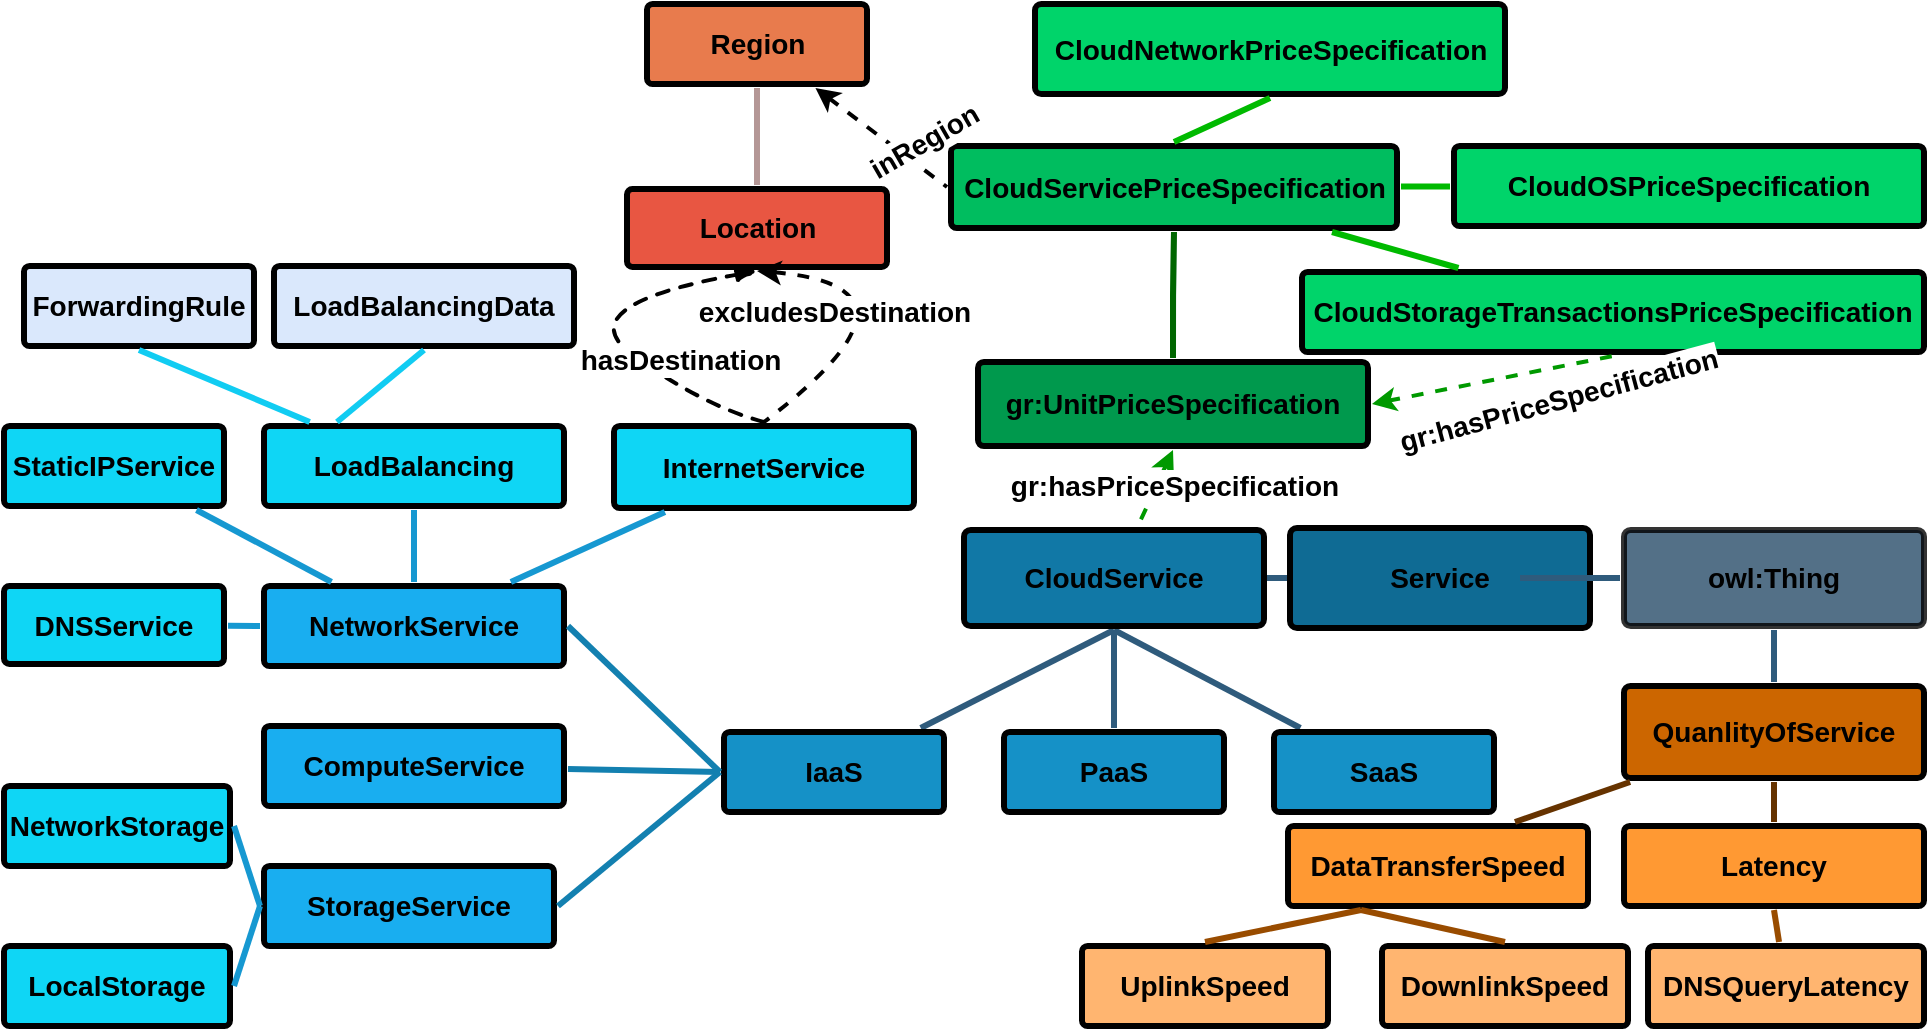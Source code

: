 <mxfile version="10.6.0" type="github"><diagram id="6a731a19-8d31-9384-78a2-239565b7b9f0" name="Page-1"><mxGraphModel dx="1378" dy="706" grid="1" gridSize="10" guides="1" tooltips="1" connect="1" arrows="1" fold="1" page="1" pageScale="1" pageWidth="1169" pageHeight="827" background="#ffffff" math="0" shadow="0"><root><mxCell id="0"/><mxCell id="1" parent="0"/><mxCell id="ms14fVQaWxtQWSle1kQn-1782" value="" style="edgeStyle=orthogonalEdgeStyle;rounded=0;orthogonalLoop=1;jettySize=auto;html=1;strokeWidth=3;strokeColor=#2F5B7C;endArrow=none;endFill=0;fontSize=14;fontStyle=1;fontColor=#000000;" parent="1" source="1749" target="ms14fVQaWxtQWSle1kQn-1780" edge="1"><mxGeometry relative="1" as="geometry"/></mxCell><mxCell id="1749" value="&lt;span style=&quot;font-size: 14px;&quot;&gt;Service&lt;/span&gt;" style="rounded=1;whiteSpace=wrap;html=1;shadow=0;labelBackgroundColor=none;strokeColor=#000000;strokeWidth=3;fillColor=#0F6B94;fontFamily=Helvetica;fontSize=14;fontColor=#000000;align=center;fontStyle=1;spacing=5;arcSize=7;perimeterSpacing=2;gradientColor=none;" parent="1" vertex="1"><mxGeometry x="654" y="272" width="150" height="50" as="geometry"/></mxCell><mxCell id="FsoG-N7MKdqPWlVFcKO2-1844" value="&lt;span style=&quot;font-size: 14px;&quot;&gt;owl:Thing&lt;/span&gt;" style="rounded=1;whiteSpace=wrap;html=1;shadow=0;labelBackgroundColor=none;strokeColor=#000000;strokeWidth=3;fillColor=#284D69;fontFamily=Helvetica;fontSize=14;fontColor=#000000;align=center;fontStyle=1;spacing=5;arcSize=7;perimeterSpacing=2;opacity=80;" parent="1" vertex="1"><mxGeometry x="821" y="273" width="150" height="48" as="geometry"/></mxCell><mxCell id="1757" value="" style="edgeStyle=none;rounded=0;jumpStyle=none;html=1;shadow=0;labelBackgroundColor=none;startArrow=none;startFill=0;endArrow=none;endFill=0;jettySize=auto;orthogonalLoop=1;strokeColor=#2F5B7C;strokeWidth=3;fontFamily=Helvetica;fontSize=14;fontColor=#000000;spacing=5;exitX=0.5;exitY=1;exitDx=0;exitDy=0;fontStyle=1" parent="1" source="ms14fVQaWxtQWSle1kQn-1780" target="1763" edge="1"><mxGeometry relative="1" as="geometry"><mxPoint x="581" y="341" as="sourcePoint"/></mxGeometry></mxCell><mxCell id="1758" value="" style="edgeStyle=none;rounded=0;jumpStyle=none;html=1;shadow=0;labelBackgroundColor=none;startArrow=none;startFill=0;endArrow=none;endFill=0;jettySize=auto;orthogonalLoop=1;strokeColor=#2F5B7C;strokeWidth=3;fontFamily=Helvetica;fontSize=14;fontColor=#000000;spacing=5;entryX=0.5;entryY=0;entryDx=0;entryDy=0;fontStyle=1" parent="1" source="ms14fVQaWxtQWSle1kQn-1780" target="FsoG-N7MKdqPWlVFcKO2-1854" edge="1"><mxGeometry relative="1" as="geometry"><mxPoint x="564.892" y="369" as="targetPoint"/></mxGeometry></mxCell><mxCell id="1759" value="" style="edgeStyle=none;rounded=0;jumpStyle=none;html=1;shadow=0;labelBackgroundColor=none;startArrow=none;startFill=0;endArrow=none;endFill=0;jettySize=auto;orthogonalLoop=1;strokeColor=#2F5B7C;strokeWidth=3;fontFamily=Helvetica;fontSize=14;fontColor=#000000;spacing=5;exitX=0.5;exitY=1;exitDx=0;exitDy=0;fontStyle=1" parent="1" source="ms14fVQaWxtQWSle1kQn-1780" target="FsoG-N7MKdqPWlVFcKO2-1853" edge="1"><mxGeometry relative="1" as="geometry"><mxPoint x="643.192" y="369" as="targetPoint"/></mxGeometry></mxCell><mxCell id="1760" value="NetworkService" style="rounded=1;whiteSpace=wrap;html=1;shadow=0;labelBackgroundColor=none;strokeColor=#000000;strokeWidth=3;fillColor=#19AEF0;fontFamily=Helvetica;fontSize=14;fontColor=#000000;align=center;spacing=5;fontStyle=1;arcSize=7;perimeterSpacing=2;comic=0;glass=0;" parent="1" vertex="1"><mxGeometry x="141" y="301" width="150" height="40" as="geometry"/></mxCell><mxCell id="1763" value="IaaS" style="rounded=1;whiteSpace=wrap;html=1;shadow=0;labelBackgroundColor=none;strokeColor=#000000;strokeWidth=3;fillColor=#1591C7;fontFamily=Helvetica;fontSize=14;fontColor=#000000;align=center;spacing=5;arcSize=7;perimeterSpacing=2;fontStyle=1" parent="1" vertex="1"><mxGeometry x="371" y="374" width="110" height="40" as="geometry"/></mxCell><mxCell id="ms14fVQaWxtQWSle1kQn-1780" value="&lt;span style=&quot;font-size: 14px;&quot;&gt;CloudService&lt;/span&gt;" style="rounded=1;whiteSpace=wrap;html=1;shadow=0;labelBackgroundColor=none;strokeColor=#000000;strokeWidth=3;fillColor=#1178A6;fontFamily=Helvetica;fontSize=14;fontColor=#000000;align=center;spacing=5;fontStyle=1;arcSize=7;perimeterSpacing=2;comic=0;glass=0;" parent="1" vertex="1"><mxGeometry x="491" y="273" width="150" height="48" as="geometry"/></mxCell><mxCell id="FsoG-N7MKdqPWlVFcKO2-1780" value="StorageService&lt;br style=&quot;font-size: 14px;&quot;&gt;" style="rounded=1;whiteSpace=wrap;html=1;shadow=0;labelBackgroundColor=none;strokeColor=#000000;strokeWidth=3;fillColor=#19AEF0;fontFamily=Helvetica;fontSize=14;fontColor=#000000;align=center;spacing=5;fontStyle=1;arcSize=7;perimeterSpacing=2;comic=0;glass=0;" parent="1" vertex="1"><mxGeometry x="141" y="441" width="145" height="40" as="geometry"/></mxCell><mxCell id="FsoG-N7MKdqPWlVFcKO2-1781" value="&lt;span style=&quot;font-size: 14px;&quot;&gt;ComputeService&lt;/span&gt;" style="rounded=1;whiteSpace=wrap;html=1;shadow=0;labelBackgroundColor=none;strokeColor=#000000;strokeWidth=3;fillColor=#19AEF0;fontFamily=Helvetica;fontSize=14;fontColor=#000000;align=center;spacing=5;fontStyle=1;arcSize=7;perimeterSpacing=2;comic=0;glass=0;" parent="1" vertex="1"><mxGeometry x="141" y="371" width="150" height="40" as="geometry"/></mxCell><mxCell id="FsoG-N7MKdqPWlVFcKO2-1782" value="LoadBalancing" style="rounded=1;whiteSpace=wrap;html=1;shadow=0;labelBackgroundColor=none;strokeColor=#000000;strokeWidth=3;fillColor=#0FD6F5;fontFamily=Helvetica;fontSize=14;fontColor=#000000;align=center;spacing=5;fontStyle=1;arcSize=7;perimeterSpacing=2;comic=0;glass=0;imageHeight=24;" parent="1" vertex="1"><mxGeometry x="141" y="221" width="150" height="40" as="geometry"/></mxCell><mxCell id="FsoG-N7MKdqPWlVFcKO2-1787" value="ForwardingRule" style="rounded=1;whiteSpace=wrap;html=1;shadow=0;labelBackgroundColor=none;strokeColor=#000000;strokeWidth=3;fillColor=#dae8fc;fontFamily=Helvetica;fontSize=14;align=center;spacing=5;fontStyle=1;arcSize=7;perimeterSpacing=2;comic=0;glass=0;fontColor=#000000;" parent="1" vertex="1"><mxGeometry x="21" y="141" width="115" height="40" as="geometry"/></mxCell><mxCell id="FsoG-N7MKdqPWlVFcKO2-1783" value="StaticIPService" style="rounded=1;whiteSpace=wrap;html=1;shadow=0;labelBackgroundColor=none;strokeColor=#000000;strokeWidth=3;fillColor=#0FD6F5;fontFamily=Helvetica;fontSize=14;fontColor=#000000;align=center;spacing=5;fontStyle=1;arcSize=7;perimeterSpacing=2;comic=0;glass=0;imageHeight=25;" parent="1" vertex="1"><mxGeometry x="11" y="221" width="110" height="40" as="geometry"/></mxCell><mxCell id="FsoG-N7MKdqPWlVFcKO2-1784" value="DNSService" style="rounded=1;whiteSpace=wrap;html=1;shadow=0;labelBackgroundColor=none;strokeColor=#000000;strokeWidth=3;fillColor=#0FD6F5;fontFamily=Helvetica;fontSize=14;fontColor=#000000;align=center;spacing=5;fontStyle=1;arcSize=7;perimeterSpacing=2;comic=0;glass=0;" parent="1" vertex="1"><mxGeometry x="11" y="301" width="110" height="39" as="geometry"/></mxCell><mxCell id="FsoG-N7MKdqPWlVFcKO2-1785" value="InternetService" style="rounded=1;whiteSpace=wrap;html=1;shadow=0;labelBackgroundColor=none;strokeColor=#000000;strokeWidth=3;fillColor=#0FD6F5;fontFamily=Helvetica;fontSize=14;fontColor=#000000;align=center;spacing=5;fontStyle=1;arcSize=7;perimeterSpacing=2;comic=0;glass=0;" parent="1" vertex="1"><mxGeometry x="316" y="221" width="150" height="41" as="geometry"/></mxCell><mxCell id="FsoG-N7MKdqPWlVFcKO2-1789" value="" style="edgeStyle=none;rounded=0;jumpStyle=none;html=1;shadow=0;labelBackgroundColor=none;startArrow=none;startFill=0;endArrow=none;endFill=0;jettySize=auto;orthogonalLoop=1;strokeColor=#1380B0;strokeWidth=3;fontFamily=Helvetica;fontSize=14;fontColor=#000000;spacing=5;exitX=0;exitY=0.5;exitDx=0;exitDy=0;fontStyle=1" parent="1" source="1763" target="FsoG-N7MKdqPWlVFcKO2-1781" edge="1"><mxGeometry relative="1" as="geometry"><mxPoint x="422.5" y="461.5" as="sourcePoint"/><mxPoint x="330.863" y="555" as="targetPoint"/></mxGeometry></mxCell><mxCell id="FsoG-N7MKdqPWlVFcKO2-1790" value="" style="edgeStyle=none;rounded=0;jumpStyle=none;html=1;shadow=0;labelBackgroundColor=none;startArrow=none;startFill=0;endArrow=none;endFill=0;jettySize=auto;orthogonalLoop=1;strokeColor=#1380B0;strokeWidth=3;fontFamily=Helvetica;fontSize=14;fontColor=#000000;spacing=5;exitX=0;exitY=0.5;exitDx=0;exitDy=0;entryX=1;entryY=0.5;entryDx=0;entryDy=0;fontStyle=1" parent="1" source="1763" target="FsoG-N7MKdqPWlVFcKO2-1780" edge="1"><mxGeometry relative="1" as="geometry"><mxPoint x="324" y="442" as="sourcePoint"/><mxPoint x="303" y="441.893" as="targetPoint"/></mxGeometry></mxCell><mxCell id="FsoG-N7MKdqPWlVFcKO2-1791" value="" style="edgeStyle=none;rounded=0;jumpStyle=none;html=1;shadow=0;labelBackgroundColor=none;startArrow=none;startFill=0;endArrow=none;endFill=0;jettySize=auto;orthogonalLoop=1;strokeColor=#1380B0;strokeWidth=3;fontFamily=Helvetica;fontSize=14;fontColor=#000000;spacing=5;entryX=1;entryY=0.5;entryDx=0;entryDy=0;exitX=0;exitY=0.5;exitDx=0;exitDy=0;fontStyle=1" parent="1" source="1763" target="1760" edge="1"><mxGeometry relative="1" as="geometry"><mxPoint x="401" y="474" as="sourcePoint"/><mxPoint x="303" y="541" as="targetPoint"/></mxGeometry></mxCell><mxCell id="FsoG-N7MKdqPWlVFcKO2-1792" value="" style="edgeStyle=none;rounded=0;jumpStyle=none;html=1;shadow=0;labelBackgroundColor=none;startArrow=none;startFill=0;endArrow=none;endFill=0;jettySize=auto;orthogonalLoop=1;strokeColor=#1698D1;strokeWidth=3;fontFamily=Helvetica;fontSize=14;fontColor=#000000;spacing=5;fontStyle=1" parent="1" source="1760" target="FsoG-N7MKdqPWlVFcKO2-1782" edge="1"><mxGeometry relative="1" as="geometry"><mxPoint x="401" y="410" as="sourcePoint"/><mxPoint x="303" y="332" as="targetPoint"/></mxGeometry></mxCell><mxCell id="FsoG-N7MKdqPWlVFcKO2-1793" value="" style="edgeStyle=none;rounded=0;jumpStyle=none;html=1;shadow=0;labelBackgroundColor=none;startArrow=none;startFill=0;endArrow=none;endFill=0;jettySize=auto;orthogonalLoop=1;strokeColor=#1698D1;strokeWidth=3;fontFamily=Helvetica;fontSize=14;fontColor=#000000;spacing=5;exitX=0;exitY=0.5;exitDx=0;exitDy=0;fontStyle=1" parent="1" source="1760" target="FsoG-N7MKdqPWlVFcKO2-1784" edge="1"><mxGeometry relative="1" as="geometry"><mxPoint x="226" y="300" as="sourcePoint"/><mxPoint x="226" y="287.5" as="targetPoint"/></mxGeometry></mxCell><mxCell id="FsoG-N7MKdqPWlVFcKO2-1794" value="" style="edgeStyle=none;rounded=0;jumpStyle=none;html=1;shadow=0;labelBackgroundColor=none;startArrow=none;startFill=0;endArrow=none;endFill=0;jettySize=auto;orthogonalLoop=1;strokeColor=#1698D1;strokeWidth=3;fontFamily=Helvetica;fontSize=14;fontColor=#000000;spacing=5;fontStyle=1" parent="1" source="1760" target="FsoG-N7MKdqPWlVFcKO2-1783" edge="1"><mxGeometry relative="1" as="geometry"><mxPoint x="149" y="332" as="sourcePoint"/><mxPoint x="133" y="332" as="targetPoint"/></mxGeometry></mxCell><mxCell id="FsoG-N7MKdqPWlVFcKO2-1795" value="" style="edgeStyle=none;rounded=0;jumpStyle=none;html=1;shadow=0;labelBackgroundColor=none;startArrow=none;startFill=0;endArrow=none;endFill=0;jettySize=auto;orthogonalLoop=1;strokeColor=#1698D1;strokeWidth=3;fontFamily=Helvetica;fontSize=14;fontColor=#000000;spacing=5;fontStyle=1" parent="1" source="1760" target="FsoG-N7MKdqPWlVFcKO2-1785" edge="1"><mxGeometry relative="1" as="geometry"><mxPoint x="154.889" y="300" as="sourcePoint"/><mxPoint x="127.111" y="287.5" as="targetPoint"/></mxGeometry></mxCell><mxCell id="FsoG-N7MKdqPWlVFcKO2-1796" value="LoadBalancingData" style="rounded=1;whiteSpace=wrap;html=1;shadow=0;labelBackgroundColor=none;strokeColor=#000000;strokeWidth=3;fillColor=#dae8fc;fontFamily=Helvetica;fontSize=14;align=center;spacing=5;fontStyle=1;arcSize=7;perimeterSpacing=2;comic=0;glass=0;fontColor=#000000;" parent="1" vertex="1"><mxGeometry x="146" y="141" width="150" height="40" as="geometry"/></mxCell><mxCell id="FsoG-N7MKdqPWlVFcKO2-1797" value="" style="edgeStyle=none;rounded=0;jumpStyle=none;html=1;shadow=0;labelBackgroundColor=none;startArrow=none;startFill=0;endArrow=none;endFill=0;jettySize=auto;orthogonalLoop=1;strokeColor=#11CCF2;strokeWidth=3;fontFamily=Helvetica;fontSize=14;fontColor=#000000;spacing=5;entryX=0.5;entryY=1;entryDx=0;entryDy=0;fontStyle=1" parent="1" source="FsoG-N7MKdqPWlVFcKO2-1782" target="FsoG-N7MKdqPWlVFcKO2-1787" edge="1"><mxGeometry relative="1" as="geometry"><mxPoint x="141" y="214" as="sourcePoint"/><mxPoint x="127.111" y="287.5" as="targetPoint"/></mxGeometry></mxCell><mxCell id="FsoG-N7MKdqPWlVFcKO2-1798" value="" style="edgeStyle=none;rounded=0;jumpStyle=none;html=1;shadow=0;labelBackgroundColor=none;startArrow=none;startFill=0;endArrow=none;endFill=0;jettySize=auto;orthogonalLoop=1;strokeColor=#11CCF2;strokeWidth=3;fontFamily=Helvetica;fontSize=14;fontColor=#000000;spacing=5;entryX=0.5;entryY=1;entryDx=0;entryDy=0;exitX=0.25;exitY=0;exitDx=0;exitDy=0;fontStyle=1" parent="1" source="FsoG-N7MKdqPWlVFcKO2-1782" target="FsoG-N7MKdqPWlVFcKO2-1796" edge="1"><mxGeometry relative="1" as="geometry"><mxPoint x="171" y="214" as="sourcePoint"/><mxPoint x="179.254" y="193" as="targetPoint"/></mxGeometry></mxCell><mxCell id="FsoG-N7MKdqPWlVFcKO2-1814" value="" style="edgeStyle=orthogonalEdgeStyle;curved=1;comic=0;jumpStyle=none;orthogonalLoop=1;jettySize=auto;html=1;shadow=0;labelBackgroundColor=none;startArrow=none;startFill=0;endArrow=none;endFill=0;strokeColor=#6B312F;strokeWidth=3;fontSize=14;opacity=50;fontStyle=1;fontColor=#000000;" parent="1" source="FsoG-N7MKdqPWlVFcKO2-1799" target="FsoG-N7MKdqPWlVFcKO2-1813" edge="1"><mxGeometry relative="1" as="geometry"/></mxCell><mxCell id="FsoG-N7MKdqPWlVFcKO2-1799" value="Location" style="rounded=1;whiteSpace=wrap;html=1;shadow=0;labelBackgroundColor=none;strokeColor=#000000;strokeWidth=3;fillColor=#e85642;fontFamily=Helvetica;fontSize=14;fontColor=#000000;align=center;spacing=5;fontStyle=1;arcSize=7;perimeterSpacing=2;" parent="1" vertex="1"><mxGeometry x="322.5" y="102.5" width="130" height="39" as="geometry"/></mxCell><mxCell id="FsoG-N7MKdqPWlVFcKO2-1813" value="Region" style="rounded=1;whiteSpace=wrap;html=1;shadow=0;labelBackgroundColor=none;strokeColor=#000000;strokeWidth=3;fillColor=#E87B4D;fontFamily=Helvetica;fontSize=14;fontColor=#000000;align=center;spacing=5;fontStyle=1;arcSize=7;perimeterSpacing=2;" parent="1" vertex="1"><mxGeometry x="332.5" y="10" width="110" height="40" as="geometry"/></mxCell><mxCell id="FsoG-N7MKdqPWlVFcKO2-1809" value="" style="endArrow=none;html=1;shadow=0;labelBackgroundColor=none;strokeColor=#000000;strokeWidth=2;fontSize=14;exitX=0.5;exitY=1;exitDx=0;exitDy=0;entryX=0.5;entryY=0;entryDx=0;entryDy=0;curved=1;startArrow=classic;startFill=1;endFill=0;dashed=1;fontStyle=1;fontColor=#000000;" parent="1" source="FsoG-N7MKdqPWlVFcKO2-1799" target="FsoG-N7MKdqPWlVFcKO2-1785" edge="1"><mxGeometry width="50" height="50" relative="1" as="geometry"><mxPoint x="-29" y="631" as="sourcePoint"/><mxPoint x="21" y="581" as="targetPoint"/><Array as="points"><mxPoint x="481" y="151"/></Array></mxGeometry></mxCell><mxCell id="FsoG-N7MKdqPWlVFcKO2-1812" value="excludesDestination" style="text;html=1;resizable=0;points=[];align=center;verticalAlign=middle;labelBackgroundColor=#ffffff;fontSize=14;fontStyle=1;fontColor=#000000;" parent="FsoG-N7MKdqPWlVFcKO2-1809" vertex="1" connectable="0"><mxGeometry x="0.352" y="-13" relative="1" as="geometry"><mxPoint x="-10.5" y="-4" as="offset"/></mxGeometry></mxCell><mxCell id="FsoG-N7MKdqPWlVFcKO2-1810" value="" style="comic=1;strokeWidth=2;endArrow=blockThin;html=1;fontFamily=Comic Sans MS;fontStyle=1;shadow=0;labelBackgroundColor=none;entryX=0.5;entryY=1;entryDx=0;entryDy=0;curved=1;dashed=1;exitX=0.5;exitY=0;exitDx=0;exitDy=0;fontSize=14;fontColor=#000000;" parent="1" source="FsoG-N7MKdqPWlVFcKO2-1785" target="FsoG-N7MKdqPWlVFcKO2-1799" edge="1"><mxGeometry width="50" height="50" relative="1" as="geometry"><mxPoint x="391" y="211" as="sourcePoint"/><mxPoint x="401" y="121" as="targetPoint"/><Array as="points"><mxPoint x="361" y="211"/><mxPoint x="291" y="161"/></Array></mxGeometry></mxCell><mxCell id="FsoG-N7MKdqPWlVFcKO2-1811" value="hasDestination" style="text;html=1;resizable=0;points=[];align=center;verticalAlign=middle;labelBackgroundColor=#ffffff;fontSize=14;fontStyle=1;fontColor=#000000;" parent="FsoG-N7MKdqPWlVFcKO2-1810" vertex="1" connectable="0"><mxGeometry x="-0.186" y="-16" relative="1" as="geometry"><mxPoint x="24.5" y="22.5" as="offset"/></mxGeometry></mxCell><mxCell id="FsoG-N7MKdqPWlVFcKO2-1821" value="" style="edgeStyle=orthogonalEdgeStyle;curved=1;comic=0;jumpStyle=none;orthogonalLoop=1;jettySize=auto;html=1;shadow=0;labelBackgroundColor=none;startArrow=none;startFill=0;endArrow=none;endFill=0;strokeColor=#548A80;strokeWidth=3;fontSize=14;opacity=50;fontStyle=1;fontColor=#000000;" parent="1" source="FsoG-N7MKdqPWlVFcKO2-1817" target="FsoG-N7MKdqPWlVFcKO2-1820" edge="1"><mxGeometry relative="1" as="geometry"/></mxCell><mxCell id="FsoG-N7MKdqPWlVFcKO2-1822" value="" style="edgeStyle=orthogonalEdgeStyle;comic=0;jumpStyle=none;orthogonalLoop=1;jettySize=auto;html=1;shadow=0;labelBackgroundColor=none;startArrow=none;startFill=0;endArrow=none;endFill=0;strokeColor=#006600;strokeWidth=3;fontSize=14;rounded=0;fontStyle=1;fontColor=#000000;" parent="1" source="FsoG-N7MKdqPWlVFcKO2-1817" target="FsoG-N7MKdqPWlVFcKO2-1820" edge="1"><mxGeometry relative="1" as="geometry"/></mxCell><mxCell id="FsoG-N7MKdqPWlVFcKO2-1817" value="gr:UnitPriceSpecification" style="rounded=1;whiteSpace=wrap;html=1;shadow=0;labelBackgroundColor=none;strokeColor=#000000;strokeWidth=3;fillColor=#00994D;fontFamily=Helvetica;fontSize=14;fontColor=#000000;align=center;spacing=5;fontStyle=1;arcSize=7;perimeterSpacing=2;imageHeight=24;resizeHeight=0;" parent="1" vertex="1"><mxGeometry x="498" y="189" width="195" height="42" as="geometry"/></mxCell><mxCell id="FsoG-N7MKdqPWlVFcKO2-1820" value="CloudServicePriceSpecification" style="rounded=1;whiteSpace=wrap;html=1;shadow=0;labelBackgroundColor=none;strokeColor=#000000;strokeWidth=3;fillColor=#00BD5F;fontFamily=Helvetica;fontSize=14;fontColor=#000000;align=center;spacing=5;fontStyle=1;arcSize=7;perimeterSpacing=2;" parent="1" vertex="1"><mxGeometry x="484.5" y="81" width="223" height="41" as="geometry"/></mxCell><mxCell id="FsoG-N7MKdqPWlVFcKO2-1825" value="" style="edgeStyle=none;rounded=0;jumpStyle=none;html=1;shadow=0;labelBackgroundColor=none;startArrow=classic;startFill=1;endArrow=none;endFill=0;jettySize=auto;orthogonalLoop=1;strokeColor=#009900;strokeWidth=2;fontFamily=Helvetica;fontSize=14;fontColor=#000000;spacing=5;exitX=0.5;exitY=1;exitDx=0;exitDy=0;dashed=1;fontStyle=1" parent="1" source="FsoG-N7MKdqPWlVFcKO2-1817" target="ms14fVQaWxtQWSle1kQn-1780" edge="1"><mxGeometry relative="1" as="geometry"><mxPoint x="733.23" y="181" as="sourcePoint"/><mxPoint x="730.77" y="243" as="targetPoint"/></mxGeometry></mxCell><mxCell id="FsoG-N7MKdqPWlVFcKO2-1826" value="gr:hasPriceSpecification" style="text;html=1;resizable=0;points=[];align=center;verticalAlign=middle;labelBackgroundColor=#ffffff;fontSize=14;fontStyle=1;fontColor=#000000;" parent="FsoG-N7MKdqPWlVFcKO2-1825" vertex="1" connectable="0"><mxGeometry x="-0.323" y="1" relative="1" as="geometry"><mxPoint x="5" y="5" as="offset"/></mxGeometry></mxCell><mxCell id="FsoG-N7MKdqPWlVFcKO2-1827" value="CloudStorageTransactionsPriceSpecification" style="rounded=1;whiteSpace=wrap;html=1;shadow=0;labelBackgroundColor=none;strokeColor=#000000;strokeWidth=3;fillColor=#00D46A;fontFamily=Helvetica;fontSize=14;fontColor=#000000;align=center;spacing=5;fontStyle=1;arcSize=7;perimeterSpacing=2;" parent="1" vertex="1"><mxGeometry x="660" y="144" width="311" height="40" as="geometry"/></mxCell><mxCell id="FsoG-N7MKdqPWlVFcKO2-1828" value="CloudOSPriceSpecification" style="rounded=1;whiteSpace=wrap;html=1;shadow=0;labelBackgroundColor=none;strokeColor=#000000;strokeWidth=3;fillColor=#00D46A;fontFamily=Helvetica;fontSize=14;fontColor=#000000;align=center;spacing=5;fontStyle=1;arcSize=7;perimeterSpacing=2;" parent="1" vertex="1"><mxGeometry x="736" y="81" width="235" height="40" as="geometry"/></mxCell><mxCell id="FsoG-N7MKdqPWlVFcKO2-1829" value="CloudNetworkPriceSpecification" style="rounded=1;whiteSpace=wrap;html=1;shadow=0;labelBackgroundColor=none;strokeColor=#000000;strokeWidth=3;fillColor=#00D46A;fontFamily=Helvetica;fontSize=14;fontColor=#000000;align=center;spacing=5;fontStyle=1;arcSize=7;perimeterSpacing=2;" parent="1" vertex="1"><mxGeometry x="526.5" y="10" width="235" height="45" as="geometry"/></mxCell><mxCell id="FsoG-N7MKdqPWlVFcKO2-1833" value="" style="edgeStyle=none;rounded=0;jumpStyle=none;html=1;shadow=0;labelBackgroundColor=none;startArrow=none;startFill=0;endArrow=none;endFill=0;jettySize=auto;orthogonalLoop=1;strokeColor=#00BA00;strokeWidth=3;fontFamily=Helvetica;fontSize=14;fontColor=#000000;spacing=5;fontStyle=1" parent="1" source="FsoG-N7MKdqPWlVFcKO2-1820" target="FsoG-N7MKdqPWlVFcKO2-1828" edge="1"><mxGeometry relative="1" as="geometry"><mxPoint x="784" y="32" as="sourcePoint"/><mxPoint x="834" y="1" as="targetPoint"/></mxGeometry></mxCell><mxCell id="FsoG-N7MKdqPWlVFcKO2-1835" value="" style="edgeStyle=none;rounded=0;jumpStyle=none;html=1;shadow=0;labelBackgroundColor=none;startArrow=none;startFill=0;endArrow=none;endFill=0;jettySize=auto;orthogonalLoop=1;strokeColor=#00BA00;strokeWidth=3;fontFamily=Helvetica;fontSize=14;fontColor=#000000;spacing=5;exitX=0.5;exitY=0;exitDx=0;exitDy=0;entryX=0.5;entryY=1;entryDx=0;entryDy=0;fontStyle=1" parent="1" source="FsoG-N7MKdqPWlVFcKO2-1820" target="FsoG-N7MKdqPWlVFcKO2-1829" edge="1"><mxGeometry relative="1" as="geometry"><mxPoint x="738" y="59" as="sourcePoint"/><mxPoint x="842.857" y="23" as="targetPoint"/><Array as="points"/></mxGeometry></mxCell><mxCell id="FsoG-N7MKdqPWlVFcKO2-1837" value="" style="edgeStyle=none;rounded=0;jumpStyle=none;html=1;shadow=0;labelBackgroundColor=none;startArrow=none;startFill=0;endArrow=none;endFill=0;jettySize=auto;orthogonalLoop=1;strokeColor=#00BA00;strokeWidth=3;fontFamily=Helvetica;fontSize=14;fontColor=#000000;spacing=5;fontStyle=1" parent="1" source="FsoG-N7MKdqPWlVFcKO2-1820" target="FsoG-N7MKdqPWlVFcKO2-1827" edge="1"><mxGeometry relative="1" as="geometry"><mxPoint x="738" y="59" as="sourcePoint"/><mxPoint x="842.857" y="23" as="targetPoint"/></mxGeometry></mxCell><mxCell id="FsoG-N7MKdqPWlVFcKO2-1839" value="" style="edgeStyle=none;rounded=0;jumpStyle=none;html=1;shadow=0;labelBackgroundColor=none;startArrow=classic;startFill=1;endArrow=none;endFill=0;jettySize=auto;orthogonalLoop=1;strokeColor=#009900;strokeWidth=2;fontFamily=Helvetica;fontSize=14;fontColor=#000000;spacing=5;entryX=0.5;entryY=1;entryDx=0;entryDy=0;exitX=1;exitY=0.5;exitDx=0;exitDy=0;dashed=1;fontStyle=1" parent="1" source="FsoG-N7MKdqPWlVFcKO2-1817" target="FsoG-N7MKdqPWlVFcKO2-1827" edge="1"><mxGeometry relative="1" as="geometry"><mxPoint x="989" y="161" as="sourcePoint"/><mxPoint x="679" y="273.5" as="targetPoint"/></mxGeometry></mxCell><mxCell id="FsoG-N7MKdqPWlVFcKO2-1840" value="gr:hasPriceSpecification" style="text;html=1;resizable=0;points=[];align=center;verticalAlign=middle;labelBackgroundColor=#ffffff;fontSize=14;rotation=-15;fontStyle=1;fontColor=#000000;" parent="FsoG-N7MKdqPWlVFcKO2-1839" vertex="1" connectable="0"><mxGeometry x="-0.323" y="1" relative="1" as="geometry"><mxPoint x="52.5" y="7" as="offset"/></mxGeometry></mxCell><mxCell id="FsoG-N7MKdqPWlVFcKO2-1841" value="" style="edgeStyle=none;rounded=0;jumpStyle=none;html=1;shadow=0;labelBackgroundColor=none;startArrow=classic;startFill=1;endArrow=none;endFill=0;jettySize=auto;orthogonalLoop=1;strokeColor=#000000;strokeWidth=2;fontFamily=Helvetica;fontSize=14;fontColor=#000000;spacing=5;entryX=0;entryY=0.5;entryDx=0;entryDy=0;dashed=1;fontStyle=1" parent="1" source="FsoG-N7MKdqPWlVFcKO2-1813" target="FsoG-N7MKdqPWlVFcKO2-1820" edge="1"><mxGeometry relative="1" as="geometry"><mxPoint x="779" y="181" as="sourcePoint"/><mxPoint x="964" y="113" as="targetPoint"/></mxGeometry></mxCell><mxCell id="FsoG-N7MKdqPWlVFcKO2-1842" value="inRegion&lt;br style=&quot;font-size: 14px;&quot;&gt;" style="text;html=1;resizable=0;points=[];align=center;verticalAlign=middle;labelBackgroundColor=#ffffff;fontSize=14;rotation=-30;fontStyle=1;fontColor=#000000;" parent="FsoG-N7MKdqPWlVFcKO2-1841" vertex="1" connectable="0"><mxGeometry x="-0.323" y="1" relative="1" as="geometry"><mxPoint x="30.5" y="11" as="offset"/></mxGeometry></mxCell><mxCell id="FsoG-N7MKdqPWlVFcKO2-1846" value="" style="edgeStyle=orthogonalEdgeStyle;rounded=0;orthogonalLoop=1;jettySize=auto;html=1;strokeWidth=3;strokeColor=#2F5B7C;endArrow=none;endFill=0;entryX=1;entryY=0.5;entryDx=0;entryDy=0;fontSize=14;fontStyle=1;fontColor=#000000;" parent="1" source="FsoG-N7MKdqPWlVFcKO2-1844" edge="1"><mxGeometry relative="1" as="geometry"><mxPoint x="625" y="316" as="sourcePoint"/><mxPoint x="769" y="297" as="targetPoint"/></mxGeometry></mxCell><mxCell id="FsoG-N7MKdqPWlVFcKO2-1847" value="QuanlityOfService" style="rounded=1;whiteSpace=wrap;html=1;shadow=0;labelBackgroundColor=none;strokeColor=#000000;strokeWidth=3;fillColor=#CC6600;fontFamily=Helvetica;fontSize=14;fontColor=#000000;align=center;fontStyle=1;spacing=5;arcSize=7;perimeterSpacing=2;" parent="1" vertex="1"><mxGeometry x="821" y="351" width="150" height="46" as="geometry"/></mxCell><mxCell id="FsoG-N7MKdqPWlVFcKO2-1848" value="&lt;span style=&quot;font-size: 14px;&quot;&gt;DataTransferSpeed&lt;/span&gt;" style="rounded=1;whiteSpace=wrap;html=1;shadow=0;labelBackgroundColor=none;strokeColor=#000000;strokeWidth=3;fillColor=#FF9933;fontFamily=Helvetica;fontSize=14;fontColor=#000000;align=center;spacing=5;fontStyle=1;arcSize=7;perimeterSpacing=2;comic=0;glass=0;" parent="1" vertex="1"><mxGeometry x="653" y="421" width="150" height="40" as="geometry"/></mxCell><mxCell id="FsoG-N7MKdqPWlVFcKO2-1849" value="&lt;span style=&quot;font-size: 14px;&quot;&gt;Latency&lt;/span&gt;" style="rounded=1;whiteSpace=wrap;html=1;shadow=0;labelBackgroundColor=none;strokeColor=#000000;strokeWidth=3;fillColor=#FF9933;fontFamily=Helvetica;fontSize=14;fontColor=#000000;align=center;spacing=5;fontStyle=1;arcSize=7;perimeterSpacing=2;comic=0;glass=0;" parent="1" vertex="1"><mxGeometry x="821" y="421" width="150" height="40" as="geometry"/></mxCell><mxCell id="FsoG-N7MKdqPWlVFcKO2-1850" value="" style="edgeStyle=orthogonalEdgeStyle;rounded=0;orthogonalLoop=1;jettySize=auto;html=1;strokeWidth=3;strokeColor=#2F5B7C;endArrow=none;endFill=0;exitX=0.5;exitY=0;exitDx=0;exitDy=0;fontSize=14;fontStyle=1;fontColor=#000000;" parent="1" source="FsoG-N7MKdqPWlVFcKO2-1847" target="FsoG-N7MKdqPWlVFcKO2-1844" edge="1"><mxGeometry relative="1" as="geometry"><mxPoint x="827" y="316" as="sourcePoint"/><mxPoint x="746" y="316" as="targetPoint"/></mxGeometry></mxCell><mxCell id="FsoG-N7MKdqPWlVFcKO2-1851" value="" style="edgeStyle=none;rounded=0;jumpStyle=none;html=1;shadow=0;labelBackgroundColor=none;startArrow=none;startFill=0;endArrow=none;endFill=0;jettySize=auto;orthogonalLoop=1;strokeColor=#663300;strokeWidth=3;fontFamily=Helvetica;fontSize=14;fontColor=#000000;spacing=5;entryX=0.5;entryY=0;entryDx=0;entryDy=0;fontStyle=1" parent="1" source="FsoG-N7MKdqPWlVFcKO2-1847" target="FsoG-N7MKdqPWlVFcKO2-1849" edge="1"><mxGeometry relative="1" as="geometry"><mxPoint x="847" y="451" as="sourcePoint"/><mxPoint x="940.729" y="509.5" as="targetPoint"/></mxGeometry></mxCell><mxCell id="FsoG-N7MKdqPWlVFcKO2-1852" value="" style="edgeStyle=none;rounded=0;jumpStyle=none;html=1;shadow=0;labelBackgroundColor=none;startArrow=none;startFill=0;endArrow=none;endFill=0;jettySize=auto;orthogonalLoop=1;strokeColor=#663300;strokeWidth=3;fontFamily=Helvetica;fontSize=14;fontColor=#000000;spacing=5;entryX=0.75;entryY=0;entryDx=0;entryDy=0;fontStyle=1" parent="1" source="FsoG-N7MKdqPWlVFcKO2-1847" target="FsoG-N7MKdqPWlVFcKO2-1848" edge="1"><mxGeometry relative="1" as="geometry"><mxPoint x="787" y="474" as="sourcePoint"/><mxPoint x="925" y="509" as="targetPoint"/></mxGeometry></mxCell><mxCell id="FsoG-N7MKdqPWlVFcKO2-1853" value="SaaS" style="rounded=1;whiteSpace=wrap;html=1;shadow=0;labelBackgroundColor=none;strokeColor=#000000;strokeWidth=3;fillColor=#1591C7;fontFamily=Helvetica;fontSize=14;fontColor=#000000;align=center;spacing=5;arcSize=7;perimeterSpacing=2;fontStyle=1" parent="1" vertex="1"><mxGeometry x="646" y="374" width="110" height="40" as="geometry"/></mxCell><mxCell id="FsoG-N7MKdqPWlVFcKO2-1854" value="PaaS" style="rounded=1;whiteSpace=wrap;html=1;shadow=0;labelBackgroundColor=none;strokeColor=#000000;strokeWidth=3;fillColor=#1591C7;fontFamily=Helvetica;fontSize=14;fontColor=#000000;align=center;spacing=5;arcSize=7;perimeterSpacing=2;fontStyle=1" parent="1" vertex="1"><mxGeometry x="511" y="374" width="110" height="40" as="geometry"/></mxCell><mxCell id="FsoG-N7MKdqPWlVFcKO2-1857" value="&lt;span style=&quot;font-size: 14px;&quot;&gt;DNSQueryLatency&lt;/span&gt;" style="rounded=1;whiteSpace=wrap;html=1;shadow=0;labelBackgroundColor=none;strokeColor=#000000;strokeWidth=3;fillColor=#FFB570;fontFamily=Helvetica;fontSize=14;fontColor=#000000;align=center;spacing=5;arcSize=7;perimeterSpacing=2;fontStyle=1;gradientColor=none;" parent="1" vertex="1"><mxGeometry x="833" y="481" width="138" height="40" as="geometry"/></mxCell><mxCell id="FsoG-N7MKdqPWlVFcKO2-1858" value="" style="edgeStyle=none;rounded=0;jumpStyle=none;html=1;shadow=0;labelBackgroundColor=none;startArrow=none;startFill=0;endArrow=none;endFill=0;jettySize=auto;orthogonalLoop=1;strokeColor=#994C00;strokeWidth=3;fontFamily=Helvetica;fontSize=14;fontColor=#000000;spacing=5;exitX=0.5;exitY=1;exitDx=0;exitDy=0;fontStyle=1" parent="1" source="FsoG-N7MKdqPWlVFcKO2-1849" target="FsoG-N7MKdqPWlVFcKO2-1857" edge="1"><mxGeometry relative="1" as="geometry"><mxPoint x="921.5" y="434" as="sourcePoint"/><mxPoint x="840.5" y="501" as="targetPoint"/></mxGeometry></mxCell><mxCell id="FsoG-N7MKdqPWlVFcKO2-1859" value="&lt;span style=&quot;font-size: 14px;&quot;&gt;DownlinkSpeed&lt;/span&gt;&lt;br style=&quot;font-size: 14px;&quot;&gt;" style="rounded=1;whiteSpace=wrap;html=1;shadow=0;labelBackgroundColor=none;strokeColor=#000000;strokeWidth=3;fillColor=#FFB570;fontFamily=Helvetica;fontSize=14;fontColor=#000000;align=center;spacing=5;arcSize=7;perimeterSpacing=2;fontStyle=1" parent="1" vertex="1"><mxGeometry x="700" y="481" width="123" height="40" as="geometry"/></mxCell><mxCell id="FsoG-N7MKdqPWlVFcKO2-1861" value="&lt;span style=&quot;font-size: 14px;&quot;&gt;UplinkSpeed&lt;/span&gt;&lt;br style=&quot;font-size: 14px;&quot;&gt;" style="rounded=1;whiteSpace=wrap;html=1;shadow=0;labelBackgroundColor=none;strokeColor=#000000;strokeWidth=3;fillColor=#FFB570;fontFamily=Helvetica;fontSize=14;fontColor=#000000;align=center;spacing=5;arcSize=7;perimeterSpacing=2;fontStyle=1" parent="1" vertex="1"><mxGeometry x="550" y="481" width="123" height="40" as="geometry"/></mxCell><mxCell id="FsoG-N7MKdqPWlVFcKO2-1862" value="" style="edgeStyle=none;rounded=0;jumpStyle=none;html=1;shadow=0;labelBackgroundColor=none;startArrow=none;startFill=0;endArrow=none;endFill=0;jettySize=auto;orthogonalLoop=1;strokeColor=#994C00;strokeWidth=3;fontFamily=Helvetica;fontSize=14;fontColor=#000000;spacing=5;exitX=0.25;exitY=1;exitDx=0;exitDy=0;entryX=0.5;entryY=0;entryDx=0;entryDy=0;fontStyle=1" parent="1" source="FsoG-N7MKdqPWlVFcKO2-1848" target="FsoG-N7MKdqPWlVFcKO2-1859" edge="1"><mxGeometry relative="1" as="geometry"><mxPoint x="925" y="473" as="sourcePoint"/><mxPoint x="925" y="489" as="targetPoint"/></mxGeometry></mxCell><mxCell id="FsoG-N7MKdqPWlVFcKO2-1863" value="" style="edgeStyle=none;rounded=0;jumpStyle=none;html=1;shadow=0;labelBackgroundColor=none;startArrow=none;startFill=0;endArrow=none;endFill=0;jettySize=auto;orthogonalLoop=1;strokeColor=#994C00;strokeWidth=3;fontFamily=Helvetica;fontSize=14;fontColor=#000000;spacing=5;exitX=0.25;exitY=1;exitDx=0;exitDy=0;entryX=0.5;entryY=0;entryDx=0;entryDy=0;fontStyle=1" parent="1" source="FsoG-N7MKdqPWlVFcKO2-1848" target="FsoG-N7MKdqPWlVFcKO2-1861" edge="1"><mxGeometry relative="1" as="geometry"><mxPoint x="738" y="473" as="sourcePoint"/><mxPoint x="750.842" y="489" as="targetPoint"/></mxGeometry></mxCell><mxCell id="FsoG-N7MKdqPWlVFcKO2-1865" value="&lt;span style=&quot;font-size: 14px;&quot;&gt;NetworkStorage&lt;/span&gt;&lt;br style=&quot;font-size: 14px;&quot;&gt;" style="rounded=1;whiteSpace=wrap;html=1;shadow=0;labelBackgroundColor=none;strokeColor=#000000;strokeWidth=3;fillColor=#0FD6F5;fontFamily=Helvetica;fontSize=14;fontColor=#000000;align=center;spacing=5;arcSize=7;perimeterSpacing=2;fontStyle=1" parent="1" vertex="1"><mxGeometry x="11" y="401" width="113" height="40" as="geometry"/></mxCell><mxCell id="FsoG-N7MKdqPWlVFcKO2-1866" value="&lt;span style=&quot;font-size: 14px;&quot;&gt;LocalStorage&lt;/span&gt;&lt;br style=&quot;font-size: 14px;&quot;&gt;" style="rounded=1;whiteSpace=wrap;html=1;shadow=0;labelBackgroundColor=none;strokeColor=#000000;strokeWidth=3;fillColor=#0FD6F5;fontFamily=Helvetica;fontSize=14;fontColor=#000000;align=center;spacing=5;arcSize=7;perimeterSpacing=2;fontStyle=1" parent="1" vertex="1"><mxGeometry x="11" y="481" width="113" height="40" as="geometry"/></mxCell><mxCell id="FsoG-N7MKdqPWlVFcKO2-1867" value="" style="edgeStyle=none;rounded=0;jumpStyle=none;html=1;shadow=0;labelBackgroundColor=none;startArrow=none;startFill=0;endArrow=none;endFill=0;jettySize=auto;orthogonalLoop=1;strokeColor=#1698D1;strokeWidth=3;fontFamily=Helvetica;fontSize=14;fontColor=#000000;spacing=5;exitX=0;exitY=0.5;exitDx=0;exitDy=0;entryX=1;entryY=0.5;entryDx=0;entryDy=0;fontStyle=1" parent="1" source="FsoG-N7MKdqPWlVFcKO2-1780" target="FsoG-N7MKdqPWlVFcKO2-1865" edge="1"><mxGeometry relative="1" as="geometry"><mxPoint x="146" y="425.5" as="sourcePoint"/><mxPoint x="130" y="425.39" as="targetPoint"/></mxGeometry></mxCell><mxCell id="FsoG-N7MKdqPWlVFcKO2-1869" value="" style="edgeStyle=none;rounded=0;jumpStyle=none;html=1;shadow=0;labelBackgroundColor=none;startArrow=none;startFill=0;endArrow=none;endFill=0;jettySize=auto;orthogonalLoop=1;strokeColor=#1698D1;strokeWidth=3;fontFamily=Helvetica;fontSize=14;fontColor=#000000;spacing=5;exitX=0;exitY=0.5;exitDx=0;exitDy=0;entryX=1;entryY=0.5;entryDx=0;entryDy=0;fontStyle=1" parent="1" source="FsoG-N7MKdqPWlVFcKO2-1780" target="FsoG-N7MKdqPWlVFcKO2-1866" edge="1"><mxGeometry relative="1" as="geometry"><mxPoint x="149" y="471" as="sourcePoint"/><mxPoint x="136" y="431" as="targetPoint"/></mxGeometry></mxCell></root></mxGraphModel></diagram></mxfile>